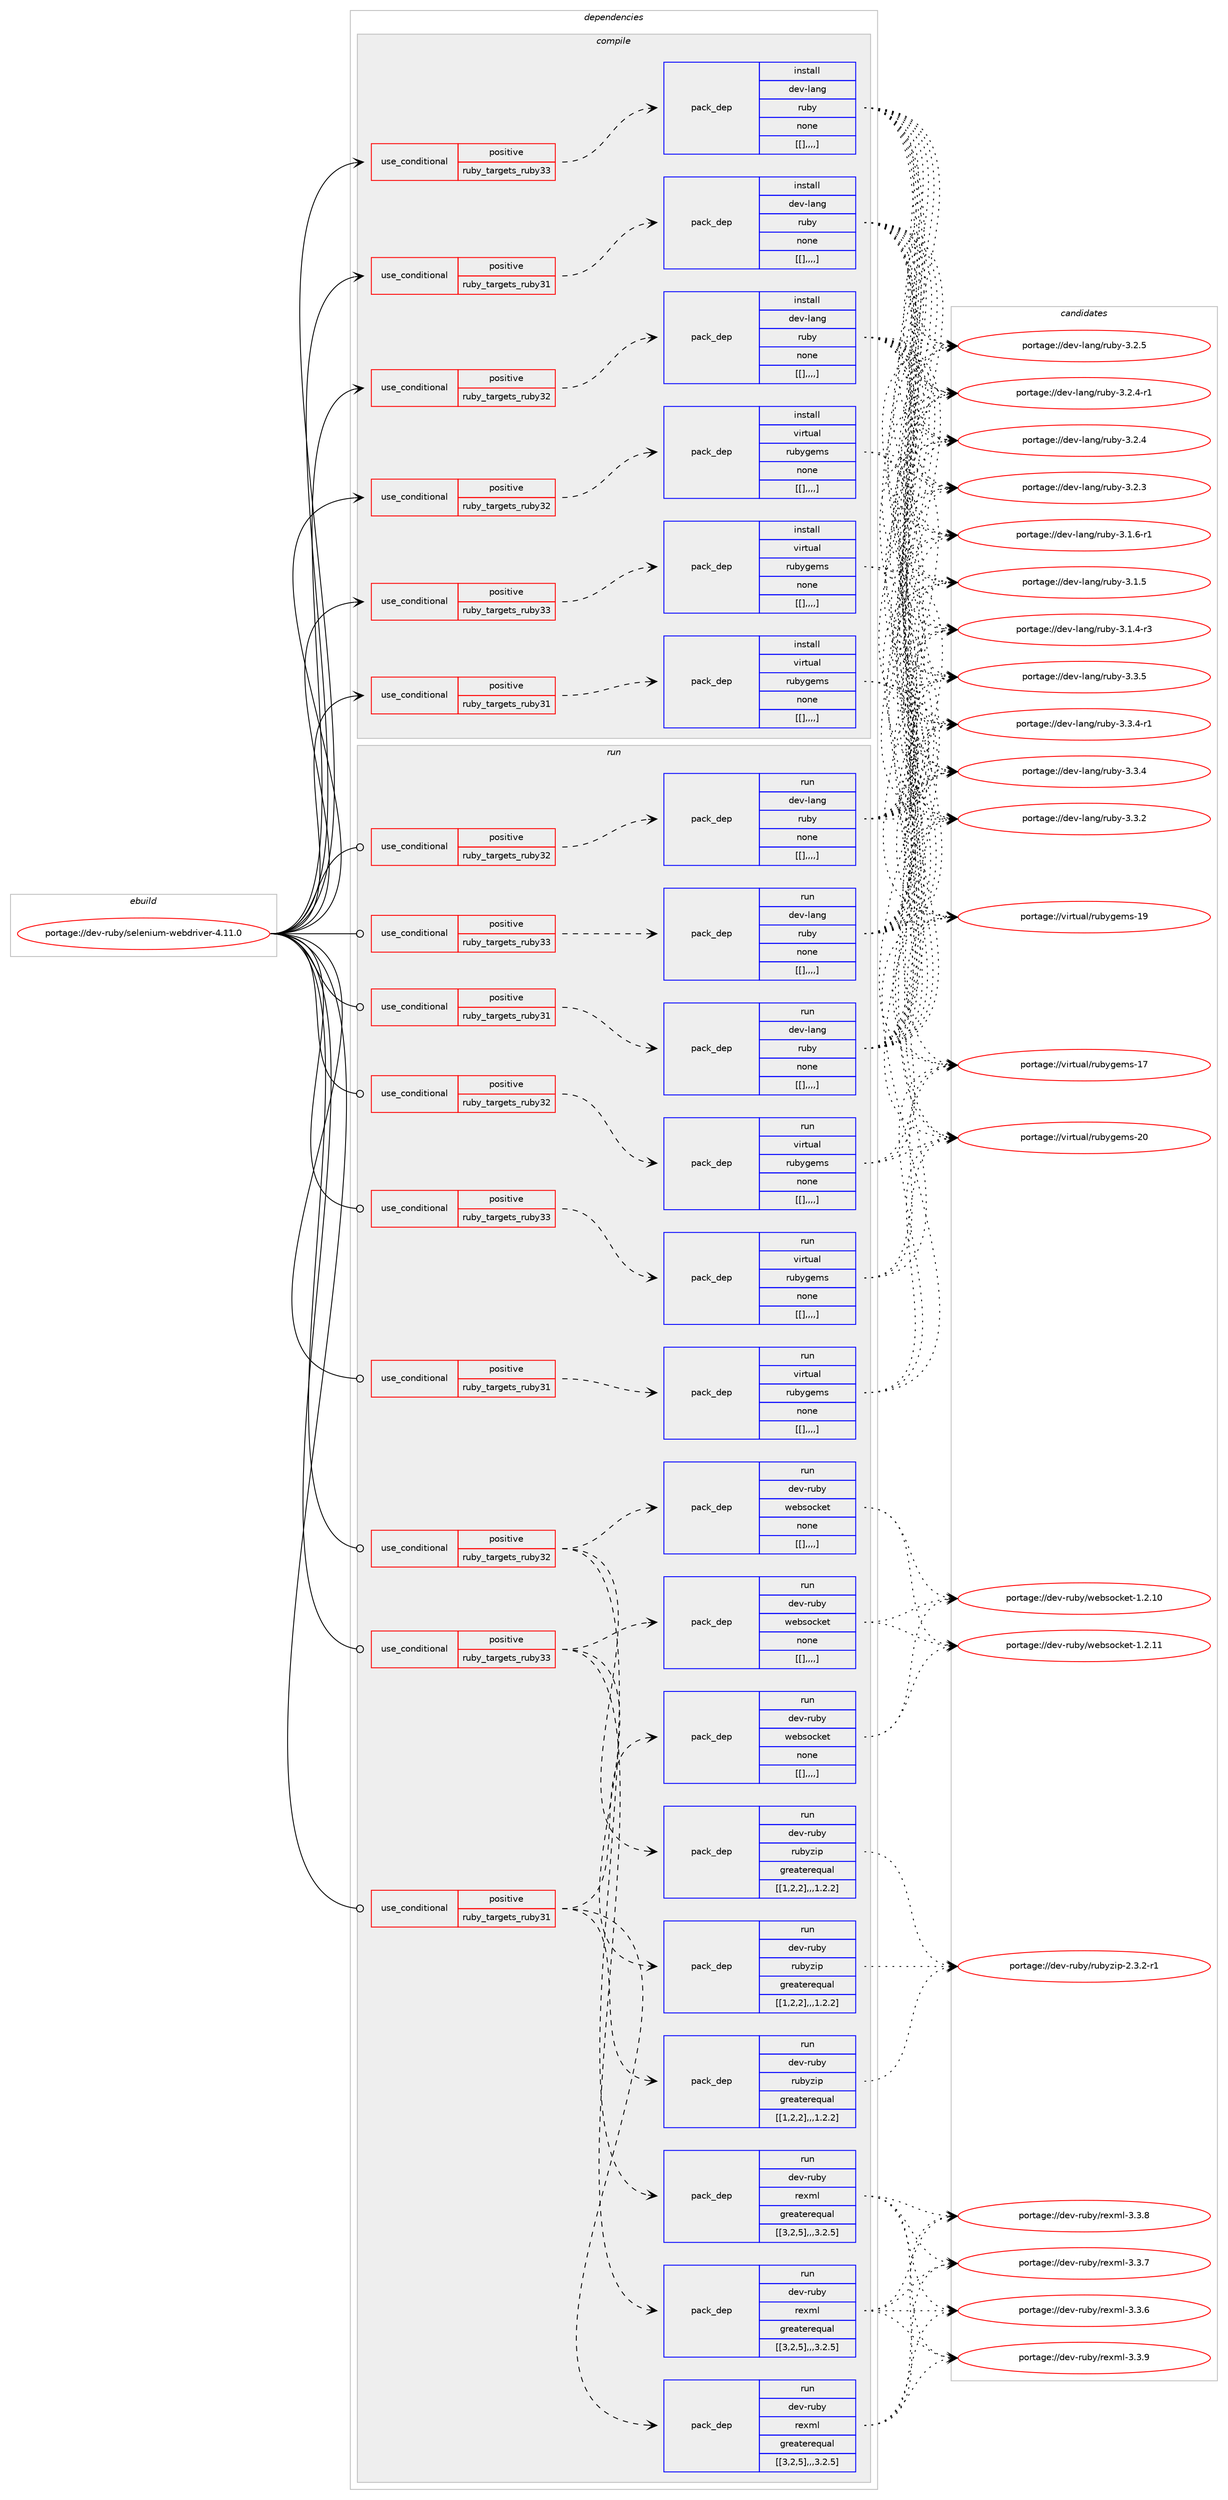 digraph prolog {

# *************
# Graph options
# *************

newrank=true;
concentrate=true;
compound=true;
graph [rankdir=LR,fontname=Helvetica,fontsize=10,ranksep=1.5];#, ranksep=2.5, nodesep=0.2];
edge  [arrowhead=vee];
node  [fontname=Helvetica,fontsize=10];

# **********
# The ebuild
# **********

subgraph cluster_leftcol {
color=gray;
label=<<i>ebuild</i>>;
id [label="portage://dev-ruby/selenium-webdriver-4.11.0", color=red, width=4, href="../dev-ruby/selenium-webdriver-4.11.0.svg"];
}

# ****************
# The dependencies
# ****************

subgraph cluster_midcol {
color=gray;
label=<<i>dependencies</i>>;
subgraph cluster_compile {
fillcolor="#eeeeee";
style=filled;
label=<<i>compile</i>>;
subgraph cond60560 {
dependency213714 [label=<<TABLE BORDER="0" CELLBORDER="1" CELLSPACING="0" CELLPADDING="4"><TR><TD ROWSPAN="3" CELLPADDING="10">use_conditional</TD></TR><TR><TD>positive</TD></TR><TR><TD>ruby_targets_ruby31</TD></TR></TABLE>>, shape=none, color=red];
subgraph pack151674 {
dependency213715 [label=<<TABLE BORDER="0" CELLBORDER="1" CELLSPACING="0" CELLPADDING="4" WIDTH="220"><TR><TD ROWSPAN="6" CELLPADDING="30">pack_dep</TD></TR><TR><TD WIDTH="110">install</TD></TR><TR><TD>dev-lang</TD></TR><TR><TD>ruby</TD></TR><TR><TD>none</TD></TR><TR><TD>[[],,,,]</TD></TR></TABLE>>, shape=none, color=blue];
}
dependency213714:e -> dependency213715:w [weight=20,style="dashed",arrowhead="vee"];
}
id:e -> dependency213714:w [weight=20,style="solid",arrowhead="vee"];
subgraph cond60601 {
dependency213827 [label=<<TABLE BORDER="0" CELLBORDER="1" CELLSPACING="0" CELLPADDING="4"><TR><TD ROWSPAN="3" CELLPADDING="10">use_conditional</TD></TR><TR><TD>positive</TD></TR><TR><TD>ruby_targets_ruby31</TD></TR></TABLE>>, shape=none, color=red];
subgraph pack151745 {
dependency213878 [label=<<TABLE BORDER="0" CELLBORDER="1" CELLSPACING="0" CELLPADDING="4" WIDTH="220"><TR><TD ROWSPAN="6" CELLPADDING="30">pack_dep</TD></TR><TR><TD WIDTH="110">install</TD></TR><TR><TD>virtual</TD></TR><TR><TD>rubygems</TD></TR><TR><TD>none</TD></TR><TR><TD>[[],,,,]</TD></TR></TABLE>>, shape=none, color=blue];
}
dependency213827:e -> dependency213878:w [weight=20,style="dashed",arrowhead="vee"];
}
id:e -> dependency213827:w [weight=20,style="solid",arrowhead="vee"];
subgraph cond60664 {
dependency213937 [label=<<TABLE BORDER="0" CELLBORDER="1" CELLSPACING="0" CELLPADDING="4"><TR><TD ROWSPAN="3" CELLPADDING="10">use_conditional</TD></TR><TR><TD>positive</TD></TR><TR><TD>ruby_targets_ruby32</TD></TR></TABLE>>, shape=none, color=red];
subgraph pack151804 {
dependency213956 [label=<<TABLE BORDER="0" CELLBORDER="1" CELLSPACING="0" CELLPADDING="4" WIDTH="220"><TR><TD ROWSPAN="6" CELLPADDING="30">pack_dep</TD></TR><TR><TD WIDTH="110">install</TD></TR><TR><TD>dev-lang</TD></TR><TR><TD>ruby</TD></TR><TR><TD>none</TD></TR><TR><TD>[[],,,,]</TD></TR></TABLE>>, shape=none, color=blue];
}
dependency213937:e -> dependency213956:w [weight=20,style="dashed",arrowhead="vee"];
}
id:e -> dependency213937:w [weight=20,style="solid",arrowhead="vee"];
subgraph cond60687 {
dependency214010 [label=<<TABLE BORDER="0" CELLBORDER="1" CELLSPACING="0" CELLPADDING="4"><TR><TD ROWSPAN="3" CELLPADDING="10">use_conditional</TD></TR><TR><TD>positive</TD></TR><TR><TD>ruby_targets_ruby32</TD></TR></TABLE>>, shape=none, color=red];
subgraph pack151828 {
dependency214013 [label=<<TABLE BORDER="0" CELLBORDER="1" CELLSPACING="0" CELLPADDING="4" WIDTH="220"><TR><TD ROWSPAN="6" CELLPADDING="30">pack_dep</TD></TR><TR><TD WIDTH="110">install</TD></TR><TR><TD>virtual</TD></TR><TR><TD>rubygems</TD></TR><TR><TD>none</TD></TR><TR><TD>[[],,,,]</TD></TR></TABLE>>, shape=none, color=blue];
}
dependency214010:e -> dependency214013:w [weight=20,style="dashed",arrowhead="vee"];
}
id:e -> dependency214010:w [weight=20,style="solid",arrowhead="vee"];
subgraph cond60723 {
dependency214036 [label=<<TABLE BORDER="0" CELLBORDER="1" CELLSPACING="0" CELLPADDING="4"><TR><TD ROWSPAN="3" CELLPADDING="10">use_conditional</TD></TR><TR><TD>positive</TD></TR><TR><TD>ruby_targets_ruby33</TD></TR></TABLE>>, shape=none, color=red];
subgraph pack151845 {
dependency214067 [label=<<TABLE BORDER="0" CELLBORDER="1" CELLSPACING="0" CELLPADDING="4" WIDTH="220"><TR><TD ROWSPAN="6" CELLPADDING="30">pack_dep</TD></TR><TR><TD WIDTH="110">install</TD></TR><TR><TD>dev-lang</TD></TR><TR><TD>ruby</TD></TR><TR><TD>none</TD></TR><TR><TD>[[],,,,]</TD></TR></TABLE>>, shape=none, color=blue];
}
dependency214036:e -> dependency214067:w [weight=20,style="dashed",arrowhead="vee"];
}
id:e -> dependency214036:w [weight=20,style="solid",arrowhead="vee"];
subgraph cond60738 {
dependency214092 [label=<<TABLE BORDER="0" CELLBORDER="1" CELLSPACING="0" CELLPADDING="4"><TR><TD ROWSPAN="3" CELLPADDING="10">use_conditional</TD></TR><TR><TD>positive</TD></TR><TR><TD>ruby_targets_ruby33</TD></TR></TABLE>>, shape=none, color=red];
subgraph pack151873 {
dependency214094 [label=<<TABLE BORDER="0" CELLBORDER="1" CELLSPACING="0" CELLPADDING="4" WIDTH="220"><TR><TD ROWSPAN="6" CELLPADDING="30">pack_dep</TD></TR><TR><TD WIDTH="110">install</TD></TR><TR><TD>virtual</TD></TR><TR><TD>rubygems</TD></TR><TR><TD>none</TD></TR><TR><TD>[[],,,,]</TD></TR></TABLE>>, shape=none, color=blue];
}
dependency214092:e -> dependency214094:w [weight=20,style="dashed",arrowhead="vee"];
}
id:e -> dependency214092:w [weight=20,style="solid",arrowhead="vee"];
}
subgraph cluster_compileandrun {
fillcolor="#eeeeee";
style=filled;
label=<<i>compile and run</i>>;
}
subgraph cluster_run {
fillcolor="#eeeeee";
style=filled;
label=<<i>run</i>>;
subgraph cond60758 {
dependency214105 [label=<<TABLE BORDER="0" CELLBORDER="1" CELLSPACING="0" CELLPADDING="4"><TR><TD ROWSPAN="3" CELLPADDING="10">use_conditional</TD></TR><TR><TD>positive</TD></TR><TR><TD>ruby_targets_ruby31</TD></TR></TABLE>>, shape=none, color=red];
subgraph pack151903 {
dependency214152 [label=<<TABLE BORDER="0" CELLBORDER="1" CELLSPACING="0" CELLPADDING="4" WIDTH="220"><TR><TD ROWSPAN="6" CELLPADDING="30">pack_dep</TD></TR><TR><TD WIDTH="110">run</TD></TR><TR><TD>dev-lang</TD></TR><TR><TD>ruby</TD></TR><TR><TD>none</TD></TR><TR><TD>[[],,,,]</TD></TR></TABLE>>, shape=none, color=blue];
}
dependency214105:e -> dependency214152:w [weight=20,style="dashed",arrowhead="vee"];
}
id:e -> dependency214105:w [weight=20,style="solid",arrowhead="odot"];
subgraph cond60781 {
dependency214267 [label=<<TABLE BORDER="0" CELLBORDER="1" CELLSPACING="0" CELLPADDING="4"><TR><TD ROWSPAN="3" CELLPADDING="10">use_conditional</TD></TR><TR><TD>positive</TD></TR><TR><TD>ruby_targets_ruby31</TD></TR></TABLE>>, shape=none, color=red];
subgraph pack151968 {
dependency214291 [label=<<TABLE BORDER="0" CELLBORDER="1" CELLSPACING="0" CELLPADDING="4" WIDTH="220"><TR><TD ROWSPAN="6" CELLPADDING="30">pack_dep</TD></TR><TR><TD WIDTH="110">run</TD></TR><TR><TD>dev-ruby</TD></TR><TR><TD>rexml</TD></TR><TR><TD>greaterequal</TD></TR><TR><TD>[[3,2,5],,,3.2.5]</TD></TR></TABLE>>, shape=none, color=blue];
}
dependency214267:e -> dependency214291:w [weight=20,style="dashed",arrowhead="vee"];
subgraph pack151984 {
dependency214321 [label=<<TABLE BORDER="0" CELLBORDER="1" CELLSPACING="0" CELLPADDING="4" WIDTH="220"><TR><TD ROWSPAN="6" CELLPADDING="30">pack_dep</TD></TR><TR><TD WIDTH="110">run</TD></TR><TR><TD>dev-ruby</TD></TR><TR><TD>rubyzip</TD></TR><TR><TD>greaterequal</TD></TR><TR><TD>[[1,2,2],,,1.2.2]</TD></TR></TABLE>>, shape=none, color=blue];
}
dependency214267:e -> dependency214321:w [weight=20,style="dashed",arrowhead="vee"];
subgraph pack152026 {
dependency214388 [label=<<TABLE BORDER="0" CELLBORDER="1" CELLSPACING="0" CELLPADDING="4" WIDTH="220"><TR><TD ROWSPAN="6" CELLPADDING="30">pack_dep</TD></TR><TR><TD WIDTH="110">run</TD></TR><TR><TD>dev-ruby</TD></TR><TR><TD>websocket</TD></TR><TR><TD>none</TD></TR><TR><TD>[[],,,,]</TD></TR></TABLE>>, shape=none, color=blue];
}
dependency214267:e -> dependency214388:w [weight=20,style="dashed",arrowhead="vee"];
}
id:e -> dependency214267:w [weight=20,style="solid",arrowhead="odot"];
subgraph cond60881 {
dependency214397 [label=<<TABLE BORDER="0" CELLBORDER="1" CELLSPACING="0" CELLPADDING="4"><TR><TD ROWSPAN="3" CELLPADDING="10">use_conditional</TD></TR><TR><TD>positive</TD></TR><TR><TD>ruby_targets_ruby31</TD></TR></TABLE>>, shape=none, color=red];
subgraph pack152045 {
dependency214512 [label=<<TABLE BORDER="0" CELLBORDER="1" CELLSPACING="0" CELLPADDING="4" WIDTH="220"><TR><TD ROWSPAN="6" CELLPADDING="30">pack_dep</TD></TR><TR><TD WIDTH="110">run</TD></TR><TR><TD>virtual</TD></TR><TR><TD>rubygems</TD></TR><TR><TD>none</TD></TR><TR><TD>[[],,,,]</TD></TR></TABLE>>, shape=none, color=blue];
}
dependency214397:e -> dependency214512:w [weight=20,style="dashed",arrowhead="vee"];
}
id:e -> dependency214397:w [weight=20,style="solid",arrowhead="odot"];
subgraph cond60937 {
dependency214522 [label=<<TABLE BORDER="0" CELLBORDER="1" CELLSPACING="0" CELLPADDING="4"><TR><TD ROWSPAN="3" CELLPADDING="10">use_conditional</TD></TR><TR><TD>positive</TD></TR><TR><TD>ruby_targets_ruby32</TD></TR></TABLE>>, shape=none, color=red];
subgraph pack152140 {
dependency214602 [label=<<TABLE BORDER="0" CELLBORDER="1" CELLSPACING="0" CELLPADDING="4" WIDTH="220"><TR><TD ROWSPAN="6" CELLPADDING="30">pack_dep</TD></TR><TR><TD WIDTH="110">run</TD></TR><TR><TD>dev-lang</TD></TR><TR><TD>ruby</TD></TR><TR><TD>none</TD></TR><TR><TD>[[],,,,]</TD></TR></TABLE>>, shape=none, color=blue];
}
dependency214522:e -> dependency214602:w [weight=20,style="dashed",arrowhead="vee"];
}
id:e -> dependency214522:w [weight=20,style="solid",arrowhead="odot"];
subgraph cond60980 {
dependency214650 [label=<<TABLE BORDER="0" CELLBORDER="1" CELLSPACING="0" CELLPADDING="4"><TR><TD ROWSPAN="3" CELLPADDING="10">use_conditional</TD></TR><TR><TD>positive</TD></TR><TR><TD>ruby_targets_ruby32</TD></TR></TABLE>>, shape=none, color=red];
subgraph pack152178 {
dependency214671 [label=<<TABLE BORDER="0" CELLBORDER="1" CELLSPACING="0" CELLPADDING="4" WIDTH="220"><TR><TD ROWSPAN="6" CELLPADDING="30">pack_dep</TD></TR><TR><TD WIDTH="110">run</TD></TR><TR><TD>dev-ruby</TD></TR><TR><TD>rexml</TD></TR><TR><TD>greaterequal</TD></TR><TR><TD>[[3,2,5],,,3.2.5]</TD></TR></TABLE>>, shape=none, color=blue];
}
dependency214650:e -> dependency214671:w [weight=20,style="dashed",arrowhead="vee"];
subgraph pack152207 {
dependency214696 [label=<<TABLE BORDER="0" CELLBORDER="1" CELLSPACING="0" CELLPADDING="4" WIDTH="220"><TR><TD ROWSPAN="6" CELLPADDING="30">pack_dep</TD></TR><TR><TD WIDTH="110">run</TD></TR><TR><TD>dev-ruby</TD></TR><TR><TD>rubyzip</TD></TR><TR><TD>greaterequal</TD></TR><TR><TD>[[1,2,2],,,1.2.2]</TD></TR></TABLE>>, shape=none, color=blue];
}
dependency214650:e -> dependency214696:w [weight=20,style="dashed",arrowhead="vee"];
subgraph pack152270 {
dependency214850 [label=<<TABLE BORDER="0" CELLBORDER="1" CELLSPACING="0" CELLPADDING="4" WIDTH="220"><TR><TD ROWSPAN="6" CELLPADDING="30">pack_dep</TD></TR><TR><TD WIDTH="110">run</TD></TR><TR><TD>dev-ruby</TD></TR><TR><TD>websocket</TD></TR><TR><TD>none</TD></TR><TR><TD>[[],,,,]</TD></TR></TABLE>>, shape=none, color=blue];
}
dependency214650:e -> dependency214850:w [weight=20,style="dashed",arrowhead="vee"];
}
id:e -> dependency214650:w [weight=20,style="solid",arrowhead="odot"];
subgraph cond61083 {
dependency214858 [label=<<TABLE BORDER="0" CELLBORDER="1" CELLSPACING="0" CELLPADDING="4"><TR><TD ROWSPAN="3" CELLPADDING="10">use_conditional</TD></TR><TR><TD>positive</TD></TR><TR><TD>ruby_targets_ruby32</TD></TR></TABLE>>, shape=none, color=red];
subgraph pack152320 {
dependency214900 [label=<<TABLE BORDER="0" CELLBORDER="1" CELLSPACING="0" CELLPADDING="4" WIDTH="220"><TR><TD ROWSPAN="6" CELLPADDING="30">pack_dep</TD></TR><TR><TD WIDTH="110">run</TD></TR><TR><TD>virtual</TD></TR><TR><TD>rubygems</TD></TR><TR><TD>none</TD></TR><TR><TD>[[],,,,]</TD></TR></TABLE>>, shape=none, color=blue];
}
dependency214858:e -> dependency214900:w [weight=20,style="dashed",arrowhead="vee"];
}
id:e -> dependency214858:w [weight=20,style="solid",arrowhead="odot"];
subgraph cond61105 {
dependency214903 [label=<<TABLE BORDER="0" CELLBORDER="1" CELLSPACING="0" CELLPADDING="4"><TR><TD ROWSPAN="3" CELLPADDING="10">use_conditional</TD></TR><TR><TD>positive</TD></TR><TR><TD>ruby_targets_ruby33</TD></TR></TABLE>>, shape=none, color=red];
subgraph pack152335 {
dependency214930 [label=<<TABLE BORDER="0" CELLBORDER="1" CELLSPACING="0" CELLPADDING="4" WIDTH="220"><TR><TD ROWSPAN="6" CELLPADDING="30">pack_dep</TD></TR><TR><TD WIDTH="110">run</TD></TR><TR><TD>dev-lang</TD></TR><TR><TD>ruby</TD></TR><TR><TD>none</TD></TR><TR><TD>[[],,,,]</TD></TR></TABLE>>, shape=none, color=blue];
}
dependency214903:e -> dependency214930:w [weight=20,style="dashed",arrowhead="vee"];
}
id:e -> dependency214903:w [weight=20,style="solid",arrowhead="odot"];
subgraph cond61118 {
dependency214956 [label=<<TABLE BORDER="0" CELLBORDER="1" CELLSPACING="0" CELLPADDING="4"><TR><TD ROWSPAN="3" CELLPADDING="10">use_conditional</TD></TR><TR><TD>positive</TD></TR><TR><TD>ruby_targets_ruby33</TD></TR></TABLE>>, shape=none, color=red];
subgraph pack152351 {
dependency214960 [label=<<TABLE BORDER="0" CELLBORDER="1" CELLSPACING="0" CELLPADDING="4" WIDTH="220"><TR><TD ROWSPAN="6" CELLPADDING="30">pack_dep</TD></TR><TR><TD WIDTH="110">run</TD></TR><TR><TD>dev-ruby</TD></TR><TR><TD>rexml</TD></TR><TR><TD>greaterequal</TD></TR><TR><TD>[[3,2,5],,,3.2.5]</TD></TR></TABLE>>, shape=none, color=blue];
}
dependency214956:e -> dependency214960:w [weight=20,style="dashed",arrowhead="vee"];
subgraph pack152391 {
dependency215033 [label=<<TABLE BORDER="0" CELLBORDER="1" CELLSPACING="0" CELLPADDING="4" WIDTH="220"><TR><TD ROWSPAN="6" CELLPADDING="30">pack_dep</TD></TR><TR><TD WIDTH="110">run</TD></TR><TR><TD>dev-ruby</TD></TR><TR><TD>rubyzip</TD></TR><TR><TD>greaterequal</TD></TR><TR><TD>[[1,2,2],,,1.2.2]</TD></TR></TABLE>>, shape=none, color=blue];
}
dependency214956:e -> dependency215033:w [weight=20,style="dashed",arrowhead="vee"];
subgraph pack152417 {
dependency215081 [label=<<TABLE BORDER="0" CELLBORDER="1" CELLSPACING="0" CELLPADDING="4" WIDTH="220"><TR><TD ROWSPAN="6" CELLPADDING="30">pack_dep</TD></TR><TR><TD WIDTH="110">run</TD></TR><TR><TD>dev-ruby</TD></TR><TR><TD>websocket</TD></TR><TR><TD>none</TD></TR><TR><TD>[[],,,,]</TD></TR></TABLE>>, shape=none, color=blue];
}
dependency214956:e -> dependency215081:w [weight=20,style="dashed",arrowhead="vee"];
}
id:e -> dependency214956:w [weight=20,style="solid",arrowhead="odot"];
subgraph cond61194 {
dependency215133 [label=<<TABLE BORDER="0" CELLBORDER="1" CELLSPACING="0" CELLPADDING="4"><TR><TD ROWSPAN="3" CELLPADDING="10">use_conditional</TD></TR><TR><TD>positive</TD></TR><TR><TD>ruby_targets_ruby33</TD></TR></TABLE>>, shape=none, color=red];
subgraph pack152444 {
dependency215150 [label=<<TABLE BORDER="0" CELLBORDER="1" CELLSPACING="0" CELLPADDING="4" WIDTH="220"><TR><TD ROWSPAN="6" CELLPADDING="30">pack_dep</TD></TR><TR><TD WIDTH="110">run</TD></TR><TR><TD>virtual</TD></TR><TR><TD>rubygems</TD></TR><TR><TD>none</TD></TR><TR><TD>[[],,,,]</TD></TR></TABLE>>, shape=none, color=blue];
}
dependency215133:e -> dependency215150:w [weight=20,style="dashed",arrowhead="vee"];
}
id:e -> dependency215133:w [weight=20,style="solid",arrowhead="odot"];
}
}

# **************
# The candidates
# **************

subgraph cluster_choices {
rank=same;
color=gray;
label=<<i>candidates</i>>;

subgraph choice151923 {
color=black;
nodesep=1;
choice10010111845108971101034711411798121455146514653 [label="portage://dev-lang/ruby-3.3.5", color=red, width=4,href="../dev-lang/ruby-3.3.5.svg"];
choice100101118451089711010347114117981214551465146524511449 [label="portage://dev-lang/ruby-3.3.4-r1", color=red, width=4,href="../dev-lang/ruby-3.3.4-r1.svg"];
choice10010111845108971101034711411798121455146514652 [label="portage://dev-lang/ruby-3.3.4", color=red, width=4,href="../dev-lang/ruby-3.3.4.svg"];
choice10010111845108971101034711411798121455146514650 [label="portage://dev-lang/ruby-3.3.2", color=red, width=4,href="../dev-lang/ruby-3.3.2.svg"];
choice10010111845108971101034711411798121455146504653 [label="portage://dev-lang/ruby-3.2.5", color=red, width=4,href="../dev-lang/ruby-3.2.5.svg"];
choice100101118451089711010347114117981214551465046524511449 [label="portage://dev-lang/ruby-3.2.4-r1", color=red, width=4,href="../dev-lang/ruby-3.2.4-r1.svg"];
choice10010111845108971101034711411798121455146504652 [label="portage://dev-lang/ruby-3.2.4", color=red, width=4,href="../dev-lang/ruby-3.2.4.svg"];
choice10010111845108971101034711411798121455146504651 [label="portage://dev-lang/ruby-3.2.3", color=red, width=4,href="../dev-lang/ruby-3.2.3.svg"];
choice100101118451089711010347114117981214551464946544511449 [label="portage://dev-lang/ruby-3.1.6-r1", color=red, width=4,href="../dev-lang/ruby-3.1.6-r1.svg"];
choice10010111845108971101034711411798121455146494653 [label="portage://dev-lang/ruby-3.1.5", color=red, width=4,href="../dev-lang/ruby-3.1.5.svg"];
choice100101118451089711010347114117981214551464946524511451 [label="portage://dev-lang/ruby-3.1.4-r3", color=red, width=4,href="../dev-lang/ruby-3.1.4-r3.svg"];
dependency213715:e -> choice10010111845108971101034711411798121455146514653:w [style=dotted,weight="100"];
dependency213715:e -> choice100101118451089711010347114117981214551465146524511449:w [style=dotted,weight="100"];
dependency213715:e -> choice10010111845108971101034711411798121455146514652:w [style=dotted,weight="100"];
dependency213715:e -> choice10010111845108971101034711411798121455146514650:w [style=dotted,weight="100"];
dependency213715:e -> choice10010111845108971101034711411798121455146504653:w [style=dotted,weight="100"];
dependency213715:e -> choice100101118451089711010347114117981214551465046524511449:w [style=dotted,weight="100"];
dependency213715:e -> choice10010111845108971101034711411798121455146504652:w [style=dotted,weight="100"];
dependency213715:e -> choice10010111845108971101034711411798121455146504651:w [style=dotted,weight="100"];
dependency213715:e -> choice100101118451089711010347114117981214551464946544511449:w [style=dotted,weight="100"];
dependency213715:e -> choice10010111845108971101034711411798121455146494653:w [style=dotted,weight="100"];
dependency213715:e -> choice100101118451089711010347114117981214551464946524511451:w [style=dotted,weight="100"];
}
subgraph choice151936 {
color=black;
nodesep=1;
choice118105114116117971084711411798121103101109115455048 [label="portage://virtual/rubygems-20", color=red, width=4,href="../virtual/rubygems-20.svg"];
choice118105114116117971084711411798121103101109115454957 [label="portage://virtual/rubygems-19", color=red, width=4,href="../virtual/rubygems-19.svg"];
choice118105114116117971084711411798121103101109115454955 [label="portage://virtual/rubygems-17", color=red, width=4,href="../virtual/rubygems-17.svg"];
dependency213878:e -> choice118105114116117971084711411798121103101109115455048:w [style=dotted,weight="100"];
dependency213878:e -> choice118105114116117971084711411798121103101109115454957:w [style=dotted,weight="100"];
dependency213878:e -> choice118105114116117971084711411798121103101109115454955:w [style=dotted,weight="100"];
}
subgraph choice151950 {
color=black;
nodesep=1;
choice10010111845108971101034711411798121455146514653 [label="portage://dev-lang/ruby-3.3.5", color=red, width=4,href="../dev-lang/ruby-3.3.5.svg"];
choice100101118451089711010347114117981214551465146524511449 [label="portage://dev-lang/ruby-3.3.4-r1", color=red, width=4,href="../dev-lang/ruby-3.3.4-r1.svg"];
choice10010111845108971101034711411798121455146514652 [label="portage://dev-lang/ruby-3.3.4", color=red, width=4,href="../dev-lang/ruby-3.3.4.svg"];
choice10010111845108971101034711411798121455146514650 [label="portage://dev-lang/ruby-3.3.2", color=red, width=4,href="../dev-lang/ruby-3.3.2.svg"];
choice10010111845108971101034711411798121455146504653 [label="portage://dev-lang/ruby-3.2.5", color=red, width=4,href="../dev-lang/ruby-3.2.5.svg"];
choice100101118451089711010347114117981214551465046524511449 [label="portage://dev-lang/ruby-3.2.4-r1", color=red, width=4,href="../dev-lang/ruby-3.2.4-r1.svg"];
choice10010111845108971101034711411798121455146504652 [label="portage://dev-lang/ruby-3.2.4", color=red, width=4,href="../dev-lang/ruby-3.2.4.svg"];
choice10010111845108971101034711411798121455146504651 [label="portage://dev-lang/ruby-3.2.3", color=red, width=4,href="../dev-lang/ruby-3.2.3.svg"];
choice100101118451089711010347114117981214551464946544511449 [label="portage://dev-lang/ruby-3.1.6-r1", color=red, width=4,href="../dev-lang/ruby-3.1.6-r1.svg"];
choice10010111845108971101034711411798121455146494653 [label="portage://dev-lang/ruby-3.1.5", color=red, width=4,href="../dev-lang/ruby-3.1.5.svg"];
choice100101118451089711010347114117981214551464946524511451 [label="portage://dev-lang/ruby-3.1.4-r3", color=red, width=4,href="../dev-lang/ruby-3.1.4-r3.svg"];
dependency213956:e -> choice10010111845108971101034711411798121455146514653:w [style=dotted,weight="100"];
dependency213956:e -> choice100101118451089711010347114117981214551465146524511449:w [style=dotted,weight="100"];
dependency213956:e -> choice10010111845108971101034711411798121455146514652:w [style=dotted,weight="100"];
dependency213956:e -> choice10010111845108971101034711411798121455146514650:w [style=dotted,weight="100"];
dependency213956:e -> choice10010111845108971101034711411798121455146504653:w [style=dotted,weight="100"];
dependency213956:e -> choice100101118451089711010347114117981214551465046524511449:w [style=dotted,weight="100"];
dependency213956:e -> choice10010111845108971101034711411798121455146504652:w [style=dotted,weight="100"];
dependency213956:e -> choice10010111845108971101034711411798121455146504651:w [style=dotted,weight="100"];
dependency213956:e -> choice100101118451089711010347114117981214551464946544511449:w [style=dotted,weight="100"];
dependency213956:e -> choice10010111845108971101034711411798121455146494653:w [style=dotted,weight="100"];
dependency213956:e -> choice100101118451089711010347114117981214551464946524511451:w [style=dotted,weight="100"];
}
subgraph choice151962 {
color=black;
nodesep=1;
choice118105114116117971084711411798121103101109115455048 [label="portage://virtual/rubygems-20", color=red, width=4,href="../virtual/rubygems-20.svg"];
choice118105114116117971084711411798121103101109115454957 [label="portage://virtual/rubygems-19", color=red, width=4,href="../virtual/rubygems-19.svg"];
choice118105114116117971084711411798121103101109115454955 [label="portage://virtual/rubygems-17", color=red, width=4,href="../virtual/rubygems-17.svg"];
dependency214013:e -> choice118105114116117971084711411798121103101109115455048:w [style=dotted,weight="100"];
dependency214013:e -> choice118105114116117971084711411798121103101109115454957:w [style=dotted,weight="100"];
dependency214013:e -> choice118105114116117971084711411798121103101109115454955:w [style=dotted,weight="100"];
}
subgraph choice151964 {
color=black;
nodesep=1;
choice10010111845108971101034711411798121455146514653 [label="portage://dev-lang/ruby-3.3.5", color=red, width=4,href="../dev-lang/ruby-3.3.5.svg"];
choice100101118451089711010347114117981214551465146524511449 [label="portage://dev-lang/ruby-3.3.4-r1", color=red, width=4,href="../dev-lang/ruby-3.3.4-r1.svg"];
choice10010111845108971101034711411798121455146514652 [label="portage://dev-lang/ruby-3.3.4", color=red, width=4,href="../dev-lang/ruby-3.3.4.svg"];
choice10010111845108971101034711411798121455146514650 [label="portage://dev-lang/ruby-3.3.2", color=red, width=4,href="../dev-lang/ruby-3.3.2.svg"];
choice10010111845108971101034711411798121455146504653 [label="portage://dev-lang/ruby-3.2.5", color=red, width=4,href="../dev-lang/ruby-3.2.5.svg"];
choice100101118451089711010347114117981214551465046524511449 [label="portage://dev-lang/ruby-3.2.4-r1", color=red, width=4,href="../dev-lang/ruby-3.2.4-r1.svg"];
choice10010111845108971101034711411798121455146504652 [label="portage://dev-lang/ruby-3.2.4", color=red, width=4,href="../dev-lang/ruby-3.2.4.svg"];
choice10010111845108971101034711411798121455146504651 [label="portage://dev-lang/ruby-3.2.3", color=red, width=4,href="../dev-lang/ruby-3.2.3.svg"];
choice100101118451089711010347114117981214551464946544511449 [label="portage://dev-lang/ruby-3.1.6-r1", color=red, width=4,href="../dev-lang/ruby-3.1.6-r1.svg"];
choice10010111845108971101034711411798121455146494653 [label="portage://dev-lang/ruby-3.1.5", color=red, width=4,href="../dev-lang/ruby-3.1.5.svg"];
choice100101118451089711010347114117981214551464946524511451 [label="portage://dev-lang/ruby-3.1.4-r3", color=red, width=4,href="../dev-lang/ruby-3.1.4-r3.svg"];
dependency214067:e -> choice10010111845108971101034711411798121455146514653:w [style=dotted,weight="100"];
dependency214067:e -> choice100101118451089711010347114117981214551465146524511449:w [style=dotted,weight="100"];
dependency214067:e -> choice10010111845108971101034711411798121455146514652:w [style=dotted,weight="100"];
dependency214067:e -> choice10010111845108971101034711411798121455146514650:w [style=dotted,weight="100"];
dependency214067:e -> choice10010111845108971101034711411798121455146504653:w [style=dotted,weight="100"];
dependency214067:e -> choice100101118451089711010347114117981214551465046524511449:w [style=dotted,weight="100"];
dependency214067:e -> choice10010111845108971101034711411798121455146504652:w [style=dotted,weight="100"];
dependency214067:e -> choice10010111845108971101034711411798121455146504651:w [style=dotted,weight="100"];
dependency214067:e -> choice100101118451089711010347114117981214551464946544511449:w [style=dotted,weight="100"];
dependency214067:e -> choice10010111845108971101034711411798121455146494653:w [style=dotted,weight="100"];
dependency214067:e -> choice100101118451089711010347114117981214551464946524511451:w [style=dotted,weight="100"];
}
subgraph choice151987 {
color=black;
nodesep=1;
choice118105114116117971084711411798121103101109115455048 [label="portage://virtual/rubygems-20", color=red, width=4,href="../virtual/rubygems-20.svg"];
choice118105114116117971084711411798121103101109115454957 [label="portage://virtual/rubygems-19", color=red, width=4,href="../virtual/rubygems-19.svg"];
choice118105114116117971084711411798121103101109115454955 [label="portage://virtual/rubygems-17", color=red, width=4,href="../virtual/rubygems-17.svg"];
dependency214094:e -> choice118105114116117971084711411798121103101109115455048:w [style=dotted,weight="100"];
dependency214094:e -> choice118105114116117971084711411798121103101109115454957:w [style=dotted,weight="100"];
dependency214094:e -> choice118105114116117971084711411798121103101109115454955:w [style=dotted,weight="100"];
}
subgraph choice152003 {
color=black;
nodesep=1;
choice10010111845108971101034711411798121455146514653 [label="portage://dev-lang/ruby-3.3.5", color=red, width=4,href="../dev-lang/ruby-3.3.5.svg"];
choice100101118451089711010347114117981214551465146524511449 [label="portage://dev-lang/ruby-3.3.4-r1", color=red, width=4,href="../dev-lang/ruby-3.3.4-r1.svg"];
choice10010111845108971101034711411798121455146514652 [label="portage://dev-lang/ruby-3.3.4", color=red, width=4,href="../dev-lang/ruby-3.3.4.svg"];
choice10010111845108971101034711411798121455146514650 [label="portage://dev-lang/ruby-3.3.2", color=red, width=4,href="../dev-lang/ruby-3.3.2.svg"];
choice10010111845108971101034711411798121455146504653 [label="portage://dev-lang/ruby-3.2.5", color=red, width=4,href="../dev-lang/ruby-3.2.5.svg"];
choice100101118451089711010347114117981214551465046524511449 [label="portage://dev-lang/ruby-3.2.4-r1", color=red, width=4,href="../dev-lang/ruby-3.2.4-r1.svg"];
choice10010111845108971101034711411798121455146504652 [label="portage://dev-lang/ruby-3.2.4", color=red, width=4,href="../dev-lang/ruby-3.2.4.svg"];
choice10010111845108971101034711411798121455146504651 [label="portage://dev-lang/ruby-3.2.3", color=red, width=4,href="../dev-lang/ruby-3.2.3.svg"];
choice100101118451089711010347114117981214551464946544511449 [label="portage://dev-lang/ruby-3.1.6-r1", color=red, width=4,href="../dev-lang/ruby-3.1.6-r1.svg"];
choice10010111845108971101034711411798121455146494653 [label="portage://dev-lang/ruby-3.1.5", color=red, width=4,href="../dev-lang/ruby-3.1.5.svg"];
choice100101118451089711010347114117981214551464946524511451 [label="portage://dev-lang/ruby-3.1.4-r3", color=red, width=4,href="../dev-lang/ruby-3.1.4-r3.svg"];
dependency214152:e -> choice10010111845108971101034711411798121455146514653:w [style=dotted,weight="100"];
dependency214152:e -> choice100101118451089711010347114117981214551465146524511449:w [style=dotted,weight="100"];
dependency214152:e -> choice10010111845108971101034711411798121455146514652:w [style=dotted,weight="100"];
dependency214152:e -> choice10010111845108971101034711411798121455146514650:w [style=dotted,weight="100"];
dependency214152:e -> choice10010111845108971101034711411798121455146504653:w [style=dotted,weight="100"];
dependency214152:e -> choice100101118451089711010347114117981214551465046524511449:w [style=dotted,weight="100"];
dependency214152:e -> choice10010111845108971101034711411798121455146504652:w [style=dotted,weight="100"];
dependency214152:e -> choice10010111845108971101034711411798121455146504651:w [style=dotted,weight="100"];
dependency214152:e -> choice100101118451089711010347114117981214551464946544511449:w [style=dotted,weight="100"];
dependency214152:e -> choice10010111845108971101034711411798121455146494653:w [style=dotted,weight="100"];
dependency214152:e -> choice100101118451089711010347114117981214551464946524511451:w [style=dotted,weight="100"];
}
subgraph choice152011 {
color=black;
nodesep=1;
choice100101118451141179812147114101120109108455146514657 [label="portage://dev-ruby/rexml-3.3.9", color=red, width=4,href="../dev-ruby/rexml-3.3.9.svg"];
choice100101118451141179812147114101120109108455146514656 [label="portage://dev-ruby/rexml-3.3.8", color=red, width=4,href="../dev-ruby/rexml-3.3.8.svg"];
choice100101118451141179812147114101120109108455146514655 [label="portage://dev-ruby/rexml-3.3.7", color=red, width=4,href="../dev-ruby/rexml-3.3.7.svg"];
choice100101118451141179812147114101120109108455146514654 [label="portage://dev-ruby/rexml-3.3.6", color=red, width=4,href="../dev-ruby/rexml-3.3.6.svg"];
dependency214291:e -> choice100101118451141179812147114101120109108455146514657:w [style=dotted,weight="100"];
dependency214291:e -> choice100101118451141179812147114101120109108455146514656:w [style=dotted,weight="100"];
dependency214291:e -> choice100101118451141179812147114101120109108455146514655:w [style=dotted,weight="100"];
dependency214291:e -> choice100101118451141179812147114101120109108455146514654:w [style=dotted,weight="100"];
}
subgraph choice152018 {
color=black;
nodesep=1;
choice100101118451141179812147114117981211221051124550465146504511449 [label="portage://dev-ruby/rubyzip-2.3.2-r1", color=red, width=4,href="../dev-ruby/rubyzip-2.3.2-r1.svg"];
dependency214321:e -> choice100101118451141179812147114117981211221051124550465146504511449:w [style=dotted,weight="100"];
}
subgraph choice152021 {
color=black;
nodesep=1;
choice100101118451141179812147119101981151119910710111645494650464949 [label="portage://dev-ruby/websocket-1.2.11", color=red, width=4,href="../dev-ruby/websocket-1.2.11.svg"];
choice100101118451141179812147119101981151119910710111645494650464948 [label="portage://dev-ruby/websocket-1.2.10", color=red, width=4,href="../dev-ruby/websocket-1.2.10.svg"];
dependency214388:e -> choice100101118451141179812147119101981151119910710111645494650464949:w [style=dotted,weight="100"];
dependency214388:e -> choice100101118451141179812147119101981151119910710111645494650464948:w [style=dotted,weight="100"];
}
subgraph choice152070 {
color=black;
nodesep=1;
choice118105114116117971084711411798121103101109115455048 [label="portage://virtual/rubygems-20", color=red, width=4,href="../virtual/rubygems-20.svg"];
choice118105114116117971084711411798121103101109115454957 [label="portage://virtual/rubygems-19", color=red, width=4,href="../virtual/rubygems-19.svg"];
choice118105114116117971084711411798121103101109115454955 [label="portage://virtual/rubygems-17", color=red, width=4,href="../virtual/rubygems-17.svg"];
dependency214512:e -> choice118105114116117971084711411798121103101109115455048:w [style=dotted,weight="100"];
dependency214512:e -> choice118105114116117971084711411798121103101109115454957:w [style=dotted,weight="100"];
dependency214512:e -> choice118105114116117971084711411798121103101109115454955:w [style=dotted,weight="100"];
}
subgraph choice152073 {
color=black;
nodesep=1;
choice10010111845108971101034711411798121455146514653 [label="portage://dev-lang/ruby-3.3.5", color=red, width=4,href="../dev-lang/ruby-3.3.5.svg"];
choice100101118451089711010347114117981214551465146524511449 [label="portage://dev-lang/ruby-3.3.4-r1", color=red, width=4,href="../dev-lang/ruby-3.3.4-r1.svg"];
choice10010111845108971101034711411798121455146514652 [label="portage://dev-lang/ruby-3.3.4", color=red, width=4,href="../dev-lang/ruby-3.3.4.svg"];
choice10010111845108971101034711411798121455146514650 [label="portage://dev-lang/ruby-3.3.2", color=red, width=4,href="../dev-lang/ruby-3.3.2.svg"];
choice10010111845108971101034711411798121455146504653 [label="portage://dev-lang/ruby-3.2.5", color=red, width=4,href="../dev-lang/ruby-3.2.5.svg"];
choice100101118451089711010347114117981214551465046524511449 [label="portage://dev-lang/ruby-3.2.4-r1", color=red, width=4,href="../dev-lang/ruby-3.2.4-r1.svg"];
choice10010111845108971101034711411798121455146504652 [label="portage://dev-lang/ruby-3.2.4", color=red, width=4,href="../dev-lang/ruby-3.2.4.svg"];
choice10010111845108971101034711411798121455146504651 [label="portage://dev-lang/ruby-3.2.3", color=red, width=4,href="../dev-lang/ruby-3.2.3.svg"];
choice100101118451089711010347114117981214551464946544511449 [label="portage://dev-lang/ruby-3.1.6-r1", color=red, width=4,href="../dev-lang/ruby-3.1.6-r1.svg"];
choice10010111845108971101034711411798121455146494653 [label="portage://dev-lang/ruby-3.1.5", color=red, width=4,href="../dev-lang/ruby-3.1.5.svg"];
choice100101118451089711010347114117981214551464946524511451 [label="portage://dev-lang/ruby-3.1.4-r3", color=red, width=4,href="../dev-lang/ruby-3.1.4-r3.svg"];
dependency214602:e -> choice10010111845108971101034711411798121455146514653:w [style=dotted,weight="100"];
dependency214602:e -> choice100101118451089711010347114117981214551465146524511449:w [style=dotted,weight="100"];
dependency214602:e -> choice10010111845108971101034711411798121455146514652:w [style=dotted,weight="100"];
dependency214602:e -> choice10010111845108971101034711411798121455146514650:w [style=dotted,weight="100"];
dependency214602:e -> choice10010111845108971101034711411798121455146504653:w [style=dotted,weight="100"];
dependency214602:e -> choice100101118451089711010347114117981214551465046524511449:w [style=dotted,weight="100"];
dependency214602:e -> choice10010111845108971101034711411798121455146504652:w [style=dotted,weight="100"];
dependency214602:e -> choice10010111845108971101034711411798121455146504651:w [style=dotted,weight="100"];
dependency214602:e -> choice100101118451089711010347114117981214551464946544511449:w [style=dotted,weight="100"];
dependency214602:e -> choice10010111845108971101034711411798121455146494653:w [style=dotted,weight="100"];
dependency214602:e -> choice100101118451089711010347114117981214551464946524511451:w [style=dotted,weight="100"];
}
subgraph choice152081 {
color=black;
nodesep=1;
choice100101118451141179812147114101120109108455146514657 [label="portage://dev-ruby/rexml-3.3.9", color=red, width=4,href="../dev-ruby/rexml-3.3.9.svg"];
choice100101118451141179812147114101120109108455146514656 [label="portage://dev-ruby/rexml-3.3.8", color=red, width=4,href="../dev-ruby/rexml-3.3.8.svg"];
choice100101118451141179812147114101120109108455146514655 [label="portage://dev-ruby/rexml-3.3.7", color=red, width=4,href="../dev-ruby/rexml-3.3.7.svg"];
choice100101118451141179812147114101120109108455146514654 [label="portage://dev-ruby/rexml-3.3.6", color=red, width=4,href="../dev-ruby/rexml-3.3.6.svg"];
dependency214671:e -> choice100101118451141179812147114101120109108455146514657:w [style=dotted,weight="100"];
dependency214671:e -> choice100101118451141179812147114101120109108455146514656:w [style=dotted,weight="100"];
dependency214671:e -> choice100101118451141179812147114101120109108455146514655:w [style=dotted,weight="100"];
dependency214671:e -> choice100101118451141179812147114101120109108455146514654:w [style=dotted,weight="100"];
}
subgraph choice152086 {
color=black;
nodesep=1;
choice100101118451141179812147114117981211221051124550465146504511449 [label="portage://dev-ruby/rubyzip-2.3.2-r1", color=red, width=4,href="../dev-ruby/rubyzip-2.3.2-r1.svg"];
dependency214696:e -> choice100101118451141179812147114117981211221051124550465146504511449:w [style=dotted,weight="100"];
}
subgraph choice152089 {
color=black;
nodesep=1;
choice100101118451141179812147119101981151119910710111645494650464949 [label="portage://dev-ruby/websocket-1.2.11", color=red, width=4,href="../dev-ruby/websocket-1.2.11.svg"];
choice100101118451141179812147119101981151119910710111645494650464948 [label="portage://dev-ruby/websocket-1.2.10", color=red, width=4,href="../dev-ruby/websocket-1.2.10.svg"];
dependency214850:e -> choice100101118451141179812147119101981151119910710111645494650464949:w [style=dotted,weight="100"];
dependency214850:e -> choice100101118451141179812147119101981151119910710111645494650464948:w [style=dotted,weight="100"];
}
subgraph choice152135 {
color=black;
nodesep=1;
choice118105114116117971084711411798121103101109115455048 [label="portage://virtual/rubygems-20", color=red, width=4,href="../virtual/rubygems-20.svg"];
choice118105114116117971084711411798121103101109115454957 [label="portage://virtual/rubygems-19", color=red, width=4,href="../virtual/rubygems-19.svg"];
choice118105114116117971084711411798121103101109115454955 [label="portage://virtual/rubygems-17", color=red, width=4,href="../virtual/rubygems-17.svg"];
dependency214900:e -> choice118105114116117971084711411798121103101109115455048:w [style=dotted,weight="100"];
dependency214900:e -> choice118105114116117971084711411798121103101109115454957:w [style=dotted,weight="100"];
dependency214900:e -> choice118105114116117971084711411798121103101109115454955:w [style=dotted,weight="100"];
}
subgraph choice152154 {
color=black;
nodesep=1;
choice10010111845108971101034711411798121455146514653 [label="portage://dev-lang/ruby-3.3.5", color=red, width=4,href="../dev-lang/ruby-3.3.5.svg"];
choice100101118451089711010347114117981214551465146524511449 [label="portage://dev-lang/ruby-3.3.4-r1", color=red, width=4,href="../dev-lang/ruby-3.3.4-r1.svg"];
choice10010111845108971101034711411798121455146514652 [label="portage://dev-lang/ruby-3.3.4", color=red, width=4,href="../dev-lang/ruby-3.3.4.svg"];
choice10010111845108971101034711411798121455146514650 [label="portage://dev-lang/ruby-3.3.2", color=red, width=4,href="../dev-lang/ruby-3.3.2.svg"];
choice10010111845108971101034711411798121455146504653 [label="portage://dev-lang/ruby-3.2.5", color=red, width=4,href="../dev-lang/ruby-3.2.5.svg"];
choice100101118451089711010347114117981214551465046524511449 [label="portage://dev-lang/ruby-3.2.4-r1", color=red, width=4,href="../dev-lang/ruby-3.2.4-r1.svg"];
choice10010111845108971101034711411798121455146504652 [label="portage://dev-lang/ruby-3.2.4", color=red, width=4,href="../dev-lang/ruby-3.2.4.svg"];
choice10010111845108971101034711411798121455146504651 [label="portage://dev-lang/ruby-3.2.3", color=red, width=4,href="../dev-lang/ruby-3.2.3.svg"];
choice100101118451089711010347114117981214551464946544511449 [label="portage://dev-lang/ruby-3.1.6-r1", color=red, width=4,href="../dev-lang/ruby-3.1.6-r1.svg"];
choice10010111845108971101034711411798121455146494653 [label="portage://dev-lang/ruby-3.1.5", color=red, width=4,href="../dev-lang/ruby-3.1.5.svg"];
choice100101118451089711010347114117981214551464946524511451 [label="portage://dev-lang/ruby-3.1.4-r3", color=red, width=4,href="../dev-lang/ruby-3.1.4-r3.svg"];
dependency214930:e -> choice10010111845108971101034711411798121455146514653:w [style=dotted,weight="100"];
dependency214930:e -> choice100101118451089711010347114117981214551465146524511449:w [style=dotted,weight="100"];
dependency214930:e -> choice10010111845108971101034711411798121455146514652:w [style=dotted,weight="100"];
dependency214930:e -> choice10010111845108971101034711411798121455146514650:w [style=dotted,weight="100"];
dependency214930:e -> choice10010111845108971101034711411798121455146504653:w [style=dotted,weight="100"];
dependency214930:e -> choice100101118451089711010347114117981214551465046524511449:w [style=dotted,weight="100"];
dependency214930:e -> choice10010111845108971101034711411798121455146504652:w [style=dotted,weight="100"];
dependency214930:e -> choice10010111845108971101034711411798121455146504651:w [style=dotted,weight="100"];
dependency214930:e -> choice100101118451089711010347114117981214551464946544511449:w [style=dotted,weight="100"];
dependency214930:e -> choice10010111845108971101034711411798121455146494653:w [style=dotted,weight="100"];
dependency214930:e -> choice100101118451089711010347114117981214551464946524511451:w [style=dotted,weight="100"];
}
subgraph choice152159 {
color=black;
nodesep=1;
choice100101118451141179812147114101120109108455146514657 [label="portage://dev-ruby/rexml-3.3.9", color=red, width=4,href="../dev-ruby/rexml-3.3.9.svg"];
choice100101118451141179812147114101120109108455146514656 [label="portage://dev-ruby/rexml-3.3.8", color=red, width=4,href="../dev-ruby/rexml-3.3.8.svg"];
choice100101118451141179812147114101120109108455146514655 [label="portage://dev-ruby/rexml-3.3.7", color=red, width=4,href="../dev-ruby/rexml-3.3.7.svg"];
choice100101118451141179812147114101120109108455146514654 [label="portage://dev-ruby/rexml-3.3.6", color=red, width=4,href="../dev-ruby/rexml-3.3.6.svg"];
dependency214960:e -> choice100101118451141179812147114101120109108455146514657:w [style=dotted,weight="100"];
dependency214960:e -> choice100101118451141179812147114101120109108455146514656:w [style=dotted,weight="100"];
dependency214960:e -> choice100101118451141179812147114101120109108455146514655:w [style=dotted,weight="100"];
dependency214960:e -> choice100101118451141179812147114101120109108455146514654:w [style=dotted,weight="100"];
}
subgraph choice152174 {
color=black;
nodesep=1;
choice100101118451141179812147114117981211221051124550465146504511449 [label="portage://dev-ruby/rubyzip-2.3.2-r1", color=red, width=4,href="../dev-ruby/rubyzip-2.3.2-r1.svg"];
dependency215033:e -> choice100101118451141179812147114117981211221051124550465146504511449:w [style=dotted,weight="100"];
}
subgraph choice152177 {
color=black;
nodesep=1;
choice100101118451141179812147119101981151119910710111645494650464949 [label="portage://dev-ruby/websocket-1.2.11", color=red, width=4,href="../dev-ruby/websocket-1.2.11.svg"];
choice100101118451141179812147119101981151119910710111645494650464948 [label="portage://dev-ruby/websocket-1.2.10", color=red, width=4,href="../dev-ruby/websocket-1.2.10.svg"];
dependency215081:e -> choice100101118451141179812147119101981151119910710111645494650464949:w [style=dotted,weight="100"];
dependency215081:e -> choice100101118451141179812147119101981151119910710111645494650464948:w [style=dotted,weight="100"];
}
subgraph choice152189 {
color=black;
nodesep=1;
choice118105114116117971084711411798121103101109115455048 [label="portage://virtual/rubygems-20", color=red, width=4,href="../virtual/rubygems-20.svg"];
choice118105114116117971084711411798121103101109115454957 [label="portage://virtual/rubygems-19", color=red, width=4,href="../virtual/rubygems-19.svg"];
choice118105114116117971084711411798121103101109115454955 [label="portage://virtual/rubygems-17", color=red, width=4,href="../virtual/rubygems-17.svg"];
dependency215150:e -> choice118105114116117971084711411798121103101109115455048:w [style=dotted,weight="100"];
dependency215150:e -> choice118105114116117971084711411798121103101109115454957:w [style=dotted,weight="100"];
dependency215150:e -> choice118105114116117971084711411798121103101109115454955:w [style=dotted,weight="100"];
}
}

}
